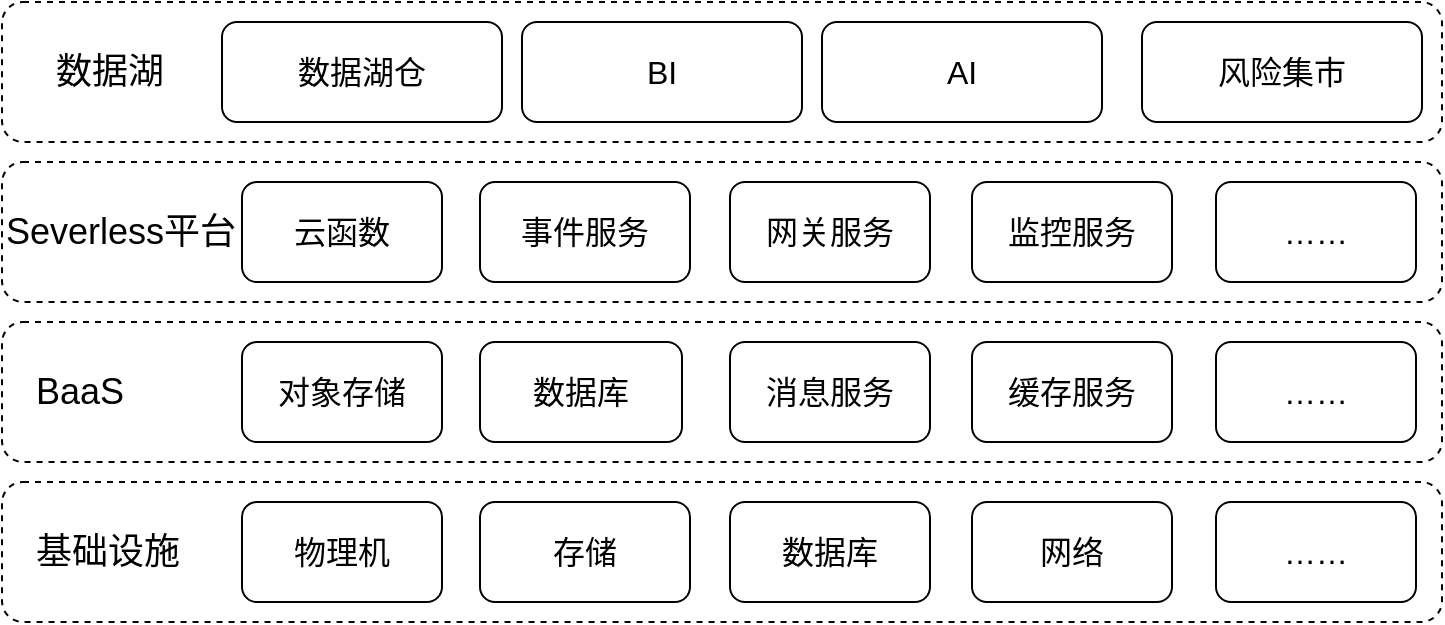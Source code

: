 <mxfile version="20.6.0" type="github">
  <diagram id="9cV0gVxwf9-HcyPx193h" name="第 1 页">
    <mxGraphModel dx="1038" dy="579" grid="1" gridSize="10" guides="1" tooltips="1" connect="1" arrows="1" fold="1" page="1" pageScale="1" pageWidth="827" pageHeight="1169" math="0" shadow="0">
      <root>
        <mxCell id="0" />
        <mxCell id="1" parent="0" />
        <mxCell id="iTS8rO1hhQJ00tG32iRC-68" value="&amp;nbsp; &amp;nbsp;基础设施" style="rounded=1;whiteSpace=wrap;html=1;strokeColor=default;strokeWidth=1;fontSize=18;dashed=1;verticalAlign=middle;align=left;" vertex="1" parent="1">
          <mxGeometry x="120" y="280" width="720" height="70" as="geometry" />
        </mxCell>
        <mxCell id="iTS8rO1hhQJ00tG32iRC-69" value="&amp;nbsp; &amp;nbsp;BaaS" style="rounded=1;whiteSpace=wrap;html=1;strokeColor=default;strokeWidth=1;fontSize=18;dashed=1;verticalAlign=middle;align=left;" vertex="1" parent="1">
          <mxGeometry x="120" y="200" width="720" height="70" as="geometry" />
        </mxCell>
        <mxCell id="iTS8rO1hhQJ00tG32iRC-70" value="对象存储" style="rounded=1;whiteSpace=wrap;html=1;strokeColor=default;strokeWidth=1;fontSize=16;" vertex="1" parent="1">
          <mxGeometry x="240" y="210" width="100" height="50" as="geometry" />
        </mxCell>
        <mxCell id="iTS8rO1hhQJ00tG32iRC-71" value="消息服务" style="rounded=1;whiteSpace=wrap;html=1;strokeColor=default;strokeWidth=1;fontSize=16;" vertex="1" parent="1">
          <mxGeometry x="484" y="210" width="100" height="50" as="geometry" />
        </mxCell>
        <mxCell id="iTS8rO1hhQJ00tG32iRC-72" value="缓存服务" style="rounded=1;whiteSpace=wrap;html=1;strokeColor=default;strokeWidth=1;fontSize=16;" vertex="1" parent="1">
          <mxGeometry x="605" y="210" width="100" height="50" as="geometry" />
        </mxCell>
        <mxCell id="iTS8rO1hhQJ00tG32iRC-73" value="数据库" style="rounded=1;whiteSpace=wrap;html=1;strokeColor=default;strokeWidth=1;fontSize=16;" vertex="1" parent="1">
          <mxGeometry x="359" y="210" width="101" height="50" as="geometry" />
        </mxCell>
        <mxCell id="iTS8rO1hhQJ00tG32iRC-74" value="物理机" style="rounded=1;whiteSpace=wrap;html=1;strokeColor=default;strokeWidth=1;fontSize=16;" vertex="1" parent="1">
          <mxGeometry x="240" y="290" width="100" height="50" as="geometry" />
        </mxCell>
        <mxCell id="iTS8rO1hhQJ00tG32iRC-75" value="……" style="rounded=1;whiteSpace=wrap;html=1;strokeColor=default;strokeWidth=1;fontSize=16;" vertex="1" parent="1">
          <mxGeometry x="727" y="290" width="100" height="50" as="geometry" />
        </mxCell>
        <mxCell id="iTS8rO1hhQJ00tG32iRC-76" value="网络" style="rounded=1;whiteSpace=wrap;html=1;strokeColor=default;strokeWidth=1;fontSize=16;" vertex="1" parent="1">
          <mxGeometry x="605" y="290" width="100" height="50" as="geometry" />
        </mxCell>
        <mxCell id="iTS8rO1hhQJ00tG32iRC-77" value="存储" style="rounded=1;whiteSpace=wrap;html=1;strokeColor=default;strokeWidth=1;fontSize=16;" vertex="1" parent="1">
          <mxGeometry x="359" y="290" width="105" height="50" as="geometry" />
        </mxCell>
        <mxCell id="iTS8rO1hhQJ00tG32iRC-78" value="数据库" style="rounded=1;whiteSpace=wrap;html=1;strokeColor=default;strokeWidth=1;fontSize=16;" vertex="1" parent="1">
          <mxGeometry x="484" y="290" width="100" height="50" as="geometry" />
        </mxCell>
        <mxCell id="iTS8rO1hhQJ00tG32iRC-79" value="……" style="rounded=1;whiteSpace=wrap;html=1;strokeColor=default;strokeWidth=1;fontSize=16;" vertex="1" parent="1">
          <mxGeometry x="727" y="210" width="100" height="50" as="geometry" />
        </mxCell>
        <mxCell id="iTS8rO1hhQJ00tG32iRC-80" value="&amp;nbsp; &amp;nbsp; &amp;nbsp;数据湖" style="rounded=1;whiteSpace=wrap;html=1;fontSize=18;verticalAlign=middle;align=left;dashed=1;" vertex="1" parent="1">
          <mxGeometry x="120" y="40" width="720" height="70" as="geometry" />
        </mxCell>
        <mxCell id="iTS8rO1hhQJ00tG32iRC-81" value="Severless平台" style="rounded=1;whiteSpace=wrap;html=1;fontSize=18;dashed=1;align=left;" vertex="1" parent="1">
          <mxGeometry x="120" y="120" width="720" height="70" as="geometry" />
        </mxCell>
        <mxCell id="iTS8rO1hhQJ00tG32iRC-82" value="数据湖仓" style="rounded=1;whiteSpace=wrap;html=1;fontSize=16;" vertex="1" parent="1">
          <mxGeometry x="230" y="50" width="140" height="50" as="geometry" />
        </mxCell>
        <mxCell id="iTS8rO1hhQJ00tG32iRC-83" value="AI" style="rounded=1;whiteSpace=wrap;html=1;fontSize=16;" vertex="1" parent="1">
          <mxGeometry x="530" y="50" width="140" height="50" as="geometry" />
        </mxCell>
        <mxCell id="iTS8rO1hhQJ00tG32iRC-84" value="BI" style="rounded=1;whiteSpace=wrap;html=1;fontSize=16;" vertex="1" parent="1">
          <mxGeometry x="380" y="50" width="140" height="50" as="geometry" />
        </mxCell>
        <mxCell id="iTS8rO1hhQJ00tG32iRC-85" value="风险集市" style="rounded=1;whiteSpace=wrap;html=1;fontSize=16;" vertex="1" parent="1">
          <mxGeometry x="690" y="50" width="140" height="50" as="geometry" />
        </mxCell>
        <mxCell id="iTS8rO1hhQJ00tG32iRC-86" value="云函数" style="rounded=1;whiteSpace=wrap;html=1;strokeColor=default;strokeWidth=1;fontSize=16;" vertex="1" parent="1">
          <mxGeometry x="240" y="130" width="100" height="50" as="geometry" />
        </mxCell>
        <mxCell id="iTS8rO1hhQJ00tG32iRC-87" value="……" style="rounded=1;whiteSpace=wrap;html=1;strokeColor=default;strokeWidth=1;fontSize=16;" vertex="1" parent="1">
          <mxGeometry x="727" y="130" width="100" height="50" as="geometry" />
        </mxCell>
        <mxCell id="iTS8rO1hhQJ00tG32iRC-88" value="监控服务" style="rounded=1;whiteSpace=wrap;html=1;strokeColor=default;strokeWidth=1;fontSize=16;" vertex="1" parent="1">
          <mxGeometry x="605" y="130" width="100" height="50" as="geometry" />
        </mxCell>
        <mxCell id="iTS8rO1hhQJ00tG32iRC-89" value="事件服务" style="rounded=1;whiteSpace=wrap;html=1;strokeColor=default;strokeWidth=1;fontSize=16;" vertex="1" parent="1">
          <mxGeometry x="359" y="130" width="105" height="50" as="geometry" />
        </mxCell>
        <mxCell id="iTS8rO1hhQJ00tG32iRC-90" value="网关服务" style="rounded=1;whiteSpace=wrap;html=1;strokeColor=default;strokeWidth=1;fontSize=16;" vertex="1" parent="1">
          <mxGeometry x="484" y="130" width="100" height="50" as="geometry" />
        </mxCell>
      </root>
    </mxGraphModel>
  </diagram>
</mxfile>
